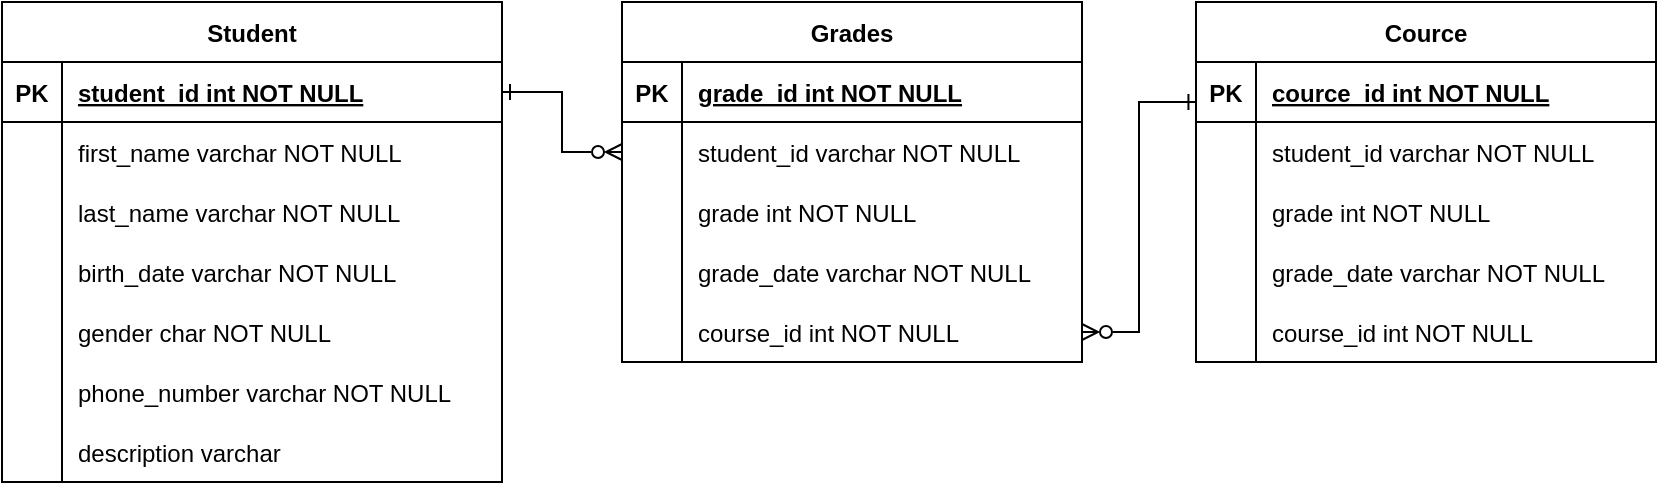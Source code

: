<mxfile version="25.0.3">
  <diagram name="Страница — 1" id="ncGVGhDj0WiCUhXpFzYo">
    <mxGraphModel dx="1251" dy="759" grid="1" gridSize="10" guides="1" tooltips="1" connect="1" arrows="1" fold="1" page="1" pageScale="1" pageWidth="827" pageHeight="1169" math="0" shadow="0">
      <root>
        <mxCell id="0" />
        <mxCell id="1" parent="0" />
        <mxCell id="4ZYoXe32A_zdCXvYV8U--1" value="Student" style="shape=table;startSize=30;container=1;collapsible=1;childLayout=tableLayout;fixedRows=1;rowLines=0;fontStyle=1;align=center;resizeLast=1;" parent="1" vertex="1">
          <mxGeometry width="250" height="240" as="geometry">
            <mxRectangle x="120" y="120" width="90" height="30" as="alternateBounds" />
          </mxGeometry>
        </mxCell>
        <mxCell id="4ZYoXe32A_zdCXvYV8U--2" value="" style="shape=partialRectangle;collapsible=0;dropTarget=0;pointerEvents=0;fillColor=none;points=[[0,0.5],[1,0.5]];portConstraint=eastwest;top=0;left=0;right=0;bottom=1;" parent="4ZYoXe32A_zdCXvYV8U--1" vertex="1">
          <mxGeometry y="30" width="250" height="30" as="geometry" />
        </mxCell>
        <mxCell id="4ZYoXe32A_zdCXvYV8U--3" value="PK" style="shape=partialRectangle;overflow=hidden;connectable=0;fillColor=none;top=0;left=0;bottom=0;right=0;fontStyle=1;" parent="4ZYoXe32A_zdCXvYV8U--2" vertex="1">
          <mxGeometry width="30" height="30" as="geometry">
            <mxRectangle width="30" height="30" as="alternateBounds" />
          </mxGeometry>
        </mxCell>
        <mxCell id="4ZYoXe32A_zdCXvYV8U--4" value="student_id int NOT NULL " style="shape=partialRectangle;overflow=hidden;connectable=0;fillColor=none;top=0;left=0;bottom=0;right=0;align=left;spacingLeft=6;fontStyle=5;" parent="4ZYoXe32A_zdCXvYV8U--2" vertex="1">
          <mxGeometry x="30" width="220" height="30" as="geometry">
            <mxRectangle width="220" height="30" as="alternateBounds" />
          </mxGeometry>
        </mxCell>
        <mxCell id="4ZYoXe32A_zdCXvYV8U--5" value="" style="shape=partialRectangle;collapsible=0;dropTarget=0;pointerEvents=0;fillColor=none;points=[[0,0.5],[1,0.5]];portConstraint=eastwest;top=0;left=0;right=0;bottom=0;" parent="4ZYoXe32A_zdCXvYV8U--1" vertex="1">
          <mxGeometry y="60" width="250" height="30" as="geometry" />
        </mxCell>
        <mxCell id="4ZYoXe32A_zdCXvYV8U--6" value="" style="shape=partialRectangle;overflow=hidden;connectable=0;fillColor=none;top=0;left=0;bottom=0;right=0;" parent="4ZYoXe32A_zdCXvYV8U--5" vertex="1">
          <mxGeometry width="30" height="30" as="geometry">
            <mxRectangle width="30" height="30" as="alternateBounds" />
          </mxGeometry>
        </mxCell>
        <mxCell id="4ZYoXe32A_zdCXvYV8U--7" value="first_name varchar NOT NULL" style="shape=partialRectangle;overflow=hidden;connectable=0;fillColor=none;top=0;left=0;bottom=0;right=0;align=left;spacingLeft=6;" parent="4ZYoXe32A_zdCXvYV8U--5" vertex="1">
          <mxGeometry x="30" width="220" height="30" as="geometry">
            <mxRectangle width="220" height="30" as="alternateBounds" />
          </mxGeometry>
        </mxCell>
        <mxCell id="4ZYoXe32A_zdCXvYV8U--8" value="" style="shape=partialRectangle;collapsible=0;dropTarget=0;pointerEvents=0;fillColor=none;points=[[0,0.5],[1,0.5]];portConstraint=eastwest;top=0;left=0;right=0;bottom=0;" parent="4ZYoXe32A_zdCXvYV8U--1" vertex="1">
          <mxGeometry y="90" width="250" height="30" as="geometry" />
        </mxCell>
        <mxCell id="4ZYoXe32A_zdCXvYV8U--9" value="" style="shape=partialRectangle;overflow=hidden;connectable=0;fillColor=none;top=0;left=0;bottom=0;right=0;" parent="4ZYoXe32A_zdCXvYV8U--8" vertex="1">
          <mxGeometry width="30" height="30" as="geometry">
            <mxRectangle width="30" height="30" as="alternateBounds" />
          </mxGeometry>
        </mxCell>
        <mxCell id="4ZYoXe32A_zdCXvYV8U--10" value="last_name varchar NOT NULL" style="shape=partialRectangle;overflow=hidden;connectable=0;fillColor=none;top=0;left=0;bottom=0;right=0;align=left;spacingLeft=6;" parent="4ZYoXe32A_zdCXvYV8U--8" vertex="1">
          <mxGeometry x="30" width="220" height="30" as="geometry">
            <mxRectangle width="220" height="30" as="alternateBounds" />
          </mxGeometry>
        </mxCell>
        <mxCell id="4ZYoXe32A_zdCXvYV8U--14" value="" style="shape=partialRectangle;collapsible=0;dropTarget=0;pointerEvents=0;fillColor=none;points=[[0,0.5],[1,0.5]];portConstraint=eastwest;top=0;left=0;right=0;bottom=0;" parent="4ZYoXe32A_zdCXvYV8U--1" vertex="1">
          <mxGeometry y="120" width="250" height="30" as="geometry" />
        </mxCell>
        <mxCell id="4ZYoXe32A_zdCXvYV8U--15" value="" style="shape=partialRectangle;overflow=hidden;connectable=0;fillColor=none;top=0;left=0;bottom=0;right=0;" parent="4ZYoXe32A_zdCXvYV8U--14" vertex="1">
          <mxGeometry width="30" height="30" as="geometry">
            <mxRectangle width="30" height="30" as="alternateBounds" />
          </mxGeometry>
        </mxCell>
        <mxCell id="4ZYoXe32A_zdCXvYV8U--16" value="birth_date varchar NOT NULL" style="shape=partialRectangle;overflow=hidden;connectable=0;fillColor=none;top=0;left=0;bottom=0;right=0;align=left;spacingLeft=6;" parent="4ZYoXe32A_zdCXvYV8U--14" vertex="1">
          <mxGeometry x="30" width="220" height="30" as="geometry">
            <mxRectangle width="220" height="30" as="alternateBounds" />
          </mxGeometry>
        </mxCell>
        <mxCell id="sM7q1hrykjIyAanJmUu2-1" value="" style="shape=partialRectangle;collapsible=0;dropTarget=0;pointerEvents=0;fillColor=none;points=[[0,0.5],[1,0.5]];portConstraint=eastwest;top=0;left=0;right=0;bottom=0;" vertex="1" parent="4ZYoXe32A_zdCXvYV8U--1">
          <mxGeometry y="150" width="250" height="30" as="geometry" />
        </mxCell>
        <mxCell id="sM7q1hrykjIyAanJmUu2-2" value="" style="shape=partialRectangle;overflow=hidden;connectable=0;fillColor=none;top=0;left=0;bottom=0;right=0;" vertex="1" parent="sM7q1hrykjIyAanJmUu2-1">
          <mxGeometry width="30" height="30" as="geometry">
            <mxRectangle width="30" height="30" as="alternateBounds" />
          </mxGeometry>
        </mxCell>
        <mxCell id="sM7q1hrykjIyAanJmUu2-3" value="gender char NOT NULL" style="shape=partialRectangle;overflow=hidden;connectable=0;fillColor=none;top=0;left=0;bottom=0;right=0;align=left;spacingLeft=6;" vertex="1" parent="sM7q1hrykjIyAanJmUu2-1">
          <mxGeometry x="30" width="220" height="30" as="geometry">
            <mxRectangle width="220" height="30" as="alternateBounds" />
          </mxGeometry>
        </mxCell>
        <mxCell id="4ZYoXe32A_zdCXvYV8U--17" value="" style="shape=partialRectangle;collapsible=0;dropTarget=0;pointerEvents=0;fillColor=none;points=[[0,0.5],[1,0.5]];portConstraint=eastwest;top=0;left=0;right=0;bottom=0;" parent="4ZYoXe32A_zdCXvYV8U--1" vertex="1">
          <mxGeometry y="180" width="250" height="30" as="geometry" />
        </mxCell>
        <mxCell id="4ZYoXe32A_zdCXvYV8U--18" value="" style="shape=partialRectangle;overflow=hidden;connectable=0;fillColor=none;top=0;left=0;bottom=0;right=0;" parent="4ZYoXe32A_zdCXvYV8U--17" vertex="1">
          <mxGeometry width="30" height="30" as="geometry">
            <mxRectangle width="30" height="30" as="alternateBounds" />
          </mxGeometry>
        </mxCell>
        <mxCell id="4ZYoXe32A_zdCXvYV8U--19" value="phone_number varchar NOT NULL" style="shape=partialRectangle;overflow=hidden;connectable=0;fillColor=none;top=0;left=0;bottom=0;right=0;align=left;spacingLeft=6;" parent="4ZYoXe32A_zdCXvYV8U--17" vertex="1">
          <mxGeometry x="30" width="220" height="30" as="geometry">
            <mxRectangle width="220" height="30" as="alternateBounds" />
          </mxGeometry>
        </mxCell>
        <mxCell id="4ZYoXe32A_zdCXvYV8U--23" value="" style="shape=partialRectangle;collapsible=0;dropTarget=0;pointerEvents=0;fillColor=none;points=[[0,0.5],[1,0.5]];portConstraint=eastwest;top=0;left=0;right=0;bottom=0;" parent="4ZYoXe32A_zdCXvYV8U--1" vertex="1">
          <mxGeometry y="210" width="250" height="30" as="geometry" />
        </mxCell>
        <mxCell id="4ZYoXe32A_zdCXvYV8U--24" value="" style="shape=partialRectangle;overflow=hidden;connectable=0;fillColor=none;top=0;left=0;bottom=0;right=0;" parent="4ZYoXe32A_zdCXvYV8U--23" vertex="1">
          <mxGeometry width="30" height="30" as="geometry">
            <mxRectangle width="30" height="30" as="alternateBounds" />
          </mxGeometry>
        </mxCell>
        <mxCell id="4ZYoXe32A_zdCXvYV8U--25" value="description varchar" style="shape=partialRectangle;overflow=hidden;connectable=0;fillColor=none;top=0;left=0;bottom=0;right=0;align=left;spacingLeft=6;" parent="4ZYoXe32A_zdCXvYV8U--23" vertex="1">
          <mxGeometry x="30" width="220" height="30" as="geometry">
            <mxRectangle width="220" height="30" as="alternateBounds" />
          </mxGeometry>
        </mxCell>
        <mxCell id="sM7q1hrykjIyAanJmUu2-10" value="Grades" style="shape=table;startSize=30;container=1;collapsible=1;childLayout=tableLayout;fixedRows=1;rowLines=0;fontStyle=1;align=center;resizeLast=1;" vertex="1" parent="1">
          <mxGeometry x="310" width="230" height="180" as="geometry">
            <mxRectangle x="120" y="120" width="90" height="30" as="alternateBounds" />
          </mxGeometry>
        </mxCell>
        <mxCell id="sM7q1hrykjIyAanJmUu2-11" value="" style="shape=partialRectangle;collapsible=0;dropTarget=0;pointerEvents=0;fillColor=none;points=[[0,0.5],[1,0.5]];portConstraint=eastwest;top=0;left=0;right=0;bottom=1;" vertex="1" parent="sM7q1hrykjIyAanJmUu2-10">
          <mxGeometry y="30" width="230" height="30" as="geometry" />
        </mxCell>
        <mxCell id="sM7q1hrykjIyAanJmUu2-12" value="PK" style="shape=partialRectangle;overflow=hidden;connectable=0;fillColor=none;top=0;left=0;bottom=0;right=0;fontStyle=1;" vertex="1" parent="sM7q1hrykjIyAanJmUu2-11">
          <mxGeometry width="30" height="30" as="geometry">
            <mxRectangle width="30" height="30" as="alternateBounds" />
          </mxGeometry>
        </mxCell>
        <mxCell id="sM7q1hrykjIyAanJmUu2-13" value="grade_id int NOT NULL " style="shape=partialRectangle;overflow=hidden;connectable=0;fillColor=none;top=0;left=0;bottom=0;right=0;align=left;spacingLeft=6;fontStyle=5;" vertex="1" parent="sM7q1hrykjIyAanJmUu2-11">
          <mxGeometry x="30" width="200" height="30" as="geometry">
            <mxRectangle width="200" height="30" as="alternateBounds" />
          </mxGeometry>
        </mxCell>
        <mxCell id="sM7q1hrykjIyAanJmUu2-14" value="" style="shape=partialRectangle;collapsible=0;dropTarget=0;pointerEvents=0;fillColor=none;points=[[0,0.5],[1,0.5]];portConstraint=eastwest;top=0;left=0;right=0;bottom=0;" vertex="1" parent="sM7q1hrykjIyAanJmUu2-10">
          <mxGeometry y="60" width="230" height="30" as="geometry" />
        </mxCell>
        <mxCell id="sM7q1hrykjIyAanJmUu2-15" value="" style="shape=partialRectangle;overflow=hidden;connectable=0;fillColor=none;top=0;left=0;bottom=0;right=0;" vertex="1" parent="sM7q1hrykjIyAanJmUu2-14">
          <mxGeometry width="30" height="30" as="geometry">
            <mxRectangle width="30" height="30" as="alternateBounds" />
          </mxGeometry>
        </mxCell>
        <mxCell id="sM7q1hrykjIyAanJmUu2-16" value="student_id varchar NOT NULL" style="shape=partialRectangle;overflow=hidden;connectable=0;fillColor=none;top=0;left=0;bottom=0;right=0;align=left;spacingLeft=6;" vertex="1" parent="sM7q1hrykjIyAanJmUu2-14">
          <mxGeometry x="30" width="200" height="30" as="geometry">
            <mxRectangle width="200" height="30" as="alternateBounds" />
          </mxGeometry>
        </mxCell>
        <mxCell id="sM7q1hrykjIyAanJmUu2-17" value="" style="shape=partialRectangle;collapsible=0;dropTarget=0;pointerEvents=0;fillColor=none;points=[[0,0.5],[1,0.5]];portConstraint=eastwest;top=0;left=0;right=0;bottom=0;" vertex="1" parent="sM7q1hrykjIyAanJmUu2-10">
          <mxGeometry y="90" width="230" height="30" as="geometry" />
        </mxCell>
        <mxCell id="sM7q1hrykjIyAanJmUu2-18" value="" style="shape=partialRectangle;overflow=hidden;connectable=0;fillColor=none;top=0;left=0;bottom=0;right=0;" vertex="1" parent="sM7q1hrykjIyAanJmUu2-17">
          <mxGeometry width="30" height="30" as="geometry">
            <mxRectangle width="30" height="30" as="alternateBounds" />
          </mxGeometry>
        </mxCell>
        <mxCell id="sM7q1hrykjIyAanJmUu2-19" value="grade int NOT NULL" style="shape=partialRectangle;overflow=hidden;connectable=0;fillColor=none;top=0;left=0;bottom=0;right=0;align=left;spacingLeft=6;" vertex="1" parent="sM7q1hrykjIyAanJmUu2-17">
          <mxGeometry x="30" width="200" height="30" as="geometry">
            <mxRectangle width="200" height="30" as="alternateBounds" />
          </mxGeometry>
        </mxCell>
        <mxCell id="sM7q1hrykjIyAanJmUu2-20" value="" style="shape=partialRectangle;collapsible=0;dropTarget=0;pointerEvents=0;fillColor=none;points=[[0,0.5],[1,0.5]];portConstraint=eastwest;top=0;left=0;right=0;bottom=0;" vertex="1" parent="sM7q1hrykjIyAanJmUu2-10">
          <mxGeometry y="120" width="230" height="30" as="geometry" />
        </mxCell>
        <mxCell id="sM7q1hrykjIyAanJmUu2-21" value="" style="shape=partialRectangle;overflow=hidden;connectable=0;fillColor=none;top=0;left=0;bottom=0;right=0;" vertex="1" parent="sM7q1hrykjIyAanJmUu2-20">
          <mxGeometry width="30" height="30" as="geometry">
            <mxRectangle width="30" height="30" as="alternateBounds" />
          </mxGeometry>
        </mxCell>
        <mxCell id="sM7q1hrykjIyAanJmUu2-22" value="grade_date varchar NOT NULL" style="shape=partialRectangle;overflow=hidden;connectable=0;fillColor=none;top=0;left=0;bottom=0;right=0;align=left;spacingLeft=6;" vertex="1" parent="sM7q1hrykjIyAanJmUu2-20">
          <mxGeometry x="30" width="200" height="30" as="geometry">
            <mxRectangle width="200" height="30" as="alternateBounds" />
          </mxGeometry>
        </mxCell>
        <mxCell id="sM7q1hrykjIyAanJmUu2-32" value="" style="shape=partialRectangle;collapsible=0;dropTarget=0;pointerEvents=0;fillColor=none;points=[[0,0.5],[1,0.5]];portConstraint=eastwest;top=0;left=0;right=0;bottom=0;" vertex="1" parent="sM7q1hrykjIyAanJmUu2-10">
          <mxGeometry y="150" width="230" height="30" as="geometry" />
        </mxCell>
        <mxCell id="sM7q1hrykjIyAanJmUu2-33" value="" style="shape=partialRectangle;overflow=hidden;connectable=0;fillColor=none;top=0;left=0;bottom=0;right=0;" vertex="1" parent="sM7q1hrykjIyAanJmUu2-32">
          <mxGeometry width="30" height="30" as="geometry">
            <mxRectangle width="30" height="30" as="alternateBounds" />
          </mxGeometry>
        </mxCell>
        <mxCell id="sM7q1hrykjIyAanJmUu2-34" value="course_id int NOT NULL" style="shape=partialRectangle;overflow=hidden;connectable=0;fillColor=none;top=0;left=0;bottom=0;right=0;align=left;spacingLeft=6;" vertex="1" parent="sM7q1hrykjIyAanJmUu2-32">
          <mxGeometry x="30" width="200" height="30" as="geometry">
            <mxRectangle width="200" height="30" as="alternateBounds" />
          </mxGeometry>
        </mxCell>
        <mxCell id="sM7q1hrykjIyAanJmUu2-37" style="edgeStyle=orthogonalEdgeStyle;rounded=0;orthogonalLoop=1;jettySize=auto;html=1;entryX=0;entryY=0.5;entryDx=0;entryDy=0;startArrow=ERone;startFill=0;endArrow=ERzeroToMany;endFill=0;" edge="1" parent="1" source="4ZYoXe32A_zdCXvYV8U--2" target="sM7q1hrykjIyAanJmUu2-14">
          <mxGeometry relative="1" as="geometry" />
        </mxCell>
        <mxCell id="sM7q1hrykjIyAanJmUu2-49" value="Cource" style="shape=table;startSize=30;container=1;collapsible=1;childLayout=tableLayout;fixedRows=1;rowLines=0;fontStyle=1;align=center;resizeLast=1;" vertex="1" parent="1">
          <mxGeometry x="597" width="230" height="180" as="geometry">
            <mxRectangle x="120" y="120" width="90" height="30" as="alternateBounds" />
          </mxGeometry>
        </mxCell>
        <mxCell id="sM7q1hrykjIyAanJmUu2-50" value="" style="shape=partialRectangle;collapsible=0;dropTarget=0;pointerEvents=0;fillColor=none;points=[[0,0.5],[1,0.5]];portConstraint=eastwest;top=0;left=0;right=0;bottom=1;" vertex="1" parent="sM7q1hrykjIyAanJmUu2-49">
          <mxGeometry y="30" width="230" height="30" as="geometry" />
        </mxCell>
        <mxCell id="sM7q1hrykjIyAanJmUu2-51" value="PK" style="shape=partialRectangle;overflow=hidden;connectable=0;fillColor=none;top=0;left=0;bottom=0;right=0;fontStyle=1;" vertex="1" parent="sM7q1hrykjIyAanJmUu2-50">
          <mxGeometry width="30" height="30" as="geometry">
            <mxRectangle width="30" height="30" as="alternateBounds" />
          </mxGeometry>
        </mxCell>
        <mxCell id="sM7q1hrykjIyAanJmUu2-52" value="cource_id int NOT NULL" style="shape=partialRectangle;overflow=hidden;connectable=0;fillColor=none;top=0;left=0;bottom=0;right=0;align=left;spacingLeft=6;fontStyle=5;" vertex="1" parent="sM7q1hrykjIyAanJmUu2-50">
          <mxGeometry x="30" width="200" height="30" as="geometry">
            <mxRectangle width="200" height="30" as="alternateBounds" />
          </mxGeometry>
        </mxCell>
        <mxCell id="sM7q1hrykjIyAanJmUu2-53" value="" style="shape=partialRectangle;collapsible=0;dropTarget=0;pointerEvents=0;fillColor=none;points=[[0,0.5],[1,0.5]];portConstraint=eastwest;top=0;left=0;right=0;bottom=0;" vertex="1" parent="sM7q1hrykjIyAanJmUu2-49">
          <mxGeometry y="60" width="230" height="30" as="geometry" />
        </mxCell>
        <mxCell id="sM7q1hrykjIyAanJmUu2-54" value="" style="shape=partialRectangle;overflow=hidden;connectable=0;fillColor=none;top=0;left=0;bottom=0;right=0;" vertex="1" parent="sM7q1hrykjIyAanJmUu2-53">
          <mxGeometry width="30" height="30" as="geometry">
            <mxRectangle width="30" height="30" as="alternateBounds" />
          </mxGeometry>
        </mxCell>
        <mxCell id="sM7q1hrykjIyAanJmUu2-55" value="student_id varchar NOT NULL" style="shape=partialRectangle;overflow=hidden;connectable=0;fillColor=none;top=0;left=0;bottom=0;right=0;align=left;spacingLeft=6;" vertex="1" parent="sM7q1hrykjIyAanJmUu2-53">
          <mxGeometry x="30" width="200" height="30" as="geometry">
            <mxRectangle width="200" height="30" as="alternateBounds" />
          </mxGeometry>
        </mxCell>
        <mxCell id="sM7q1hrykjIyAanJmUu2-56" value="" style="shape=partialRectangle;collapsible=0;dropTarget=0;pointerEvents=0;fillColor=none;points=[[0,0.5],[1,0.5]];portConstraint=eastwest;top=0;left=0;right=0;bottom=0;" vertex="1" parent="sM7q1hrykjIyAanJmUu2-49">
          <mxGeometry y="90" width="230" height="30" as="geometry" />
        </mxCell>
        <mxCell id="sM7q1hrykjIyAanJmUu2-57" value="" style="shape=partialRectangle;overflow=hidden;connectable=0;fillColor=none;top=0;left=0;bottom=0;right=0;" vertex="1" parent="sM7q1hrykjIyAanJmUu2-56">
          <mxGeometry width="30" height="30" as="geometry">
            <mxRectangle width="30" height="30" as="alternateBounds" />
          </mxGeometry>
        </mxCell>
        <mxCell id="sM7q1hrykjIyAanJmUu2-58" value="grade int NOT NULL" style="shape=partialRectangle;overflow=hidden;connectable=0;fillColor=none;top=0;left=0;bottom=0;right=0;align=left;spacingLeft=6;" vertex="1" parent="sM7q1hrykjIyAanJmUu2-56">
          <mxGeometry x="30" width="200" height="30" as="geometry">
            <mxRectangle width="200" height="30" as="alternateBounds" />
          </mxGeometry>
        </mxCell>
        <mxCell id="sM7q1hrykjIyAanJmUu2-59" value="" style="shape=partialRectangle;collapsible=0;dropTarget=0;pointerEvents=0;fillColor=none;points=[[0,0.5],[1,0.5]];portConstraint=eastwest;top=0;left=0;right=0;bottom=0;" vertex="1" parent="sM7q1hrykjIyAanJmUu2-49">
          <mxGeometry y="120" width="230" height="30" as="geometry" />
        </mxCell>
        <mxCell id="sM7q1hrykjIyAanJmUu2-60" value="" style="shape=partialRectangle;overflow=hidden;connectable=0;fillColor=none;top=0;left=0;bottom=0;right=0;" vertex="1" parent="sM7q1hrykjIyAanJmUu2-59">
          <mxGeometry width="30" height="30" as="geometry">
            <mxRectangle width="30" height="30" as="alternateBounds" />
          </mxGeometry>
        </mxCell>
        <mxCell id="sM7q1hrykjIyAanJmUu2-61" value="grade_date varchar NOT NULL" style="shape=partialRectangle;overflow=hidden;connectable=0;fillColor=none;top=0;left=0;bottom=0;right=0;align=left;spacingLeft=6;" vertex="1" parent="sM7q1hrykjIyAanJmUu2-59">
          <mxGeometry x="30" width="200" height="30" as="geometry">
            <mxRectangle width="200" height="30" as="alternateBounds" />
          </mxGeometry>
        </mxCell>
        <mxCell id="sM7q1hrykjIyAanJmUu2-62" value="" style="shape=partialRectangle;collapsible=0;dropTarget=0;pointerEvents=0;fillColor=none;points=[[0,0.5],[1,0.5]];portConstraint=eastwest;top=0;left=0;right=0;bottom=0;" vertex="1" parent="sM7q1hrykjIyAanJmUu2-49">
          <mxGeometry y="150" width="230" height="30" as="geometry" />
        </mxCell>
        <mxCell id="sM7q1hrykjIyAanJmUu2-63" value="" style="shape=partialRectangle;overflow=hidden;connectable=0;fillColor=none;top=0;left=0;bottom=0;right=0;" vertex="1" parent="sM7q1hrykjIyAanJmUu2-62">
          <mxGeometry width="30" height="30" as="geometry">
            <mxRectangle width="30" height="30" as="alternateBounds" />
          </mxGeometry>
        </mxCell>
        <mxCell id="sM7q1hrykjIyAanJmUu2-64" value="course_id int NOT NULL" style="shape=partialRectangle;overflow=hidden;connectable=0;fillColor=none;top=0;left=0;bottom=0;right=0;align=left;spacingLeft=6;" vertex="1" parent="sM7q1hrykjIyAanJmUu2-62">
          <mxGeometry x="30" width="200" height="30" as="geometry">
            <mxRectangle width="200" height="30" as="alternateBounds" />
          </mxGeometry>
        </mxCell>
        <mxCell id="sM7q1hrykjIyAanJmUu2-65" style="edgeStyle=orthogonalEdgeStyle;rounded=0;orthogonalLoop=1;jettySize=auto;html=1;entryX=0.001;entryY=0.666;entryDx=0;entryDy=0;entryPerimeter=0;startArrow=ERzeroToMany;startFill=0;endArrow=ERone;endFill=0;" edge="1" parent="1" source="sM7q1hrykjIyAanJmUu2-32" target="sM7q1hrykjIyAanJmUu2-50">
          <mxGeometry relative="1" as="geometry" />
        </mxCell>
      </root>
    </mxGraphModel>
  </diagram>
</mxfile>
